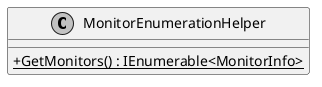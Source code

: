 @startuml
skinparam monochrome true
skinparam classAttributeIconSize 0

class MonitorEnumerationHelper {
    + {static} GetMonitors() : IEnumerable<MonitorInfo>
}

@enduml
